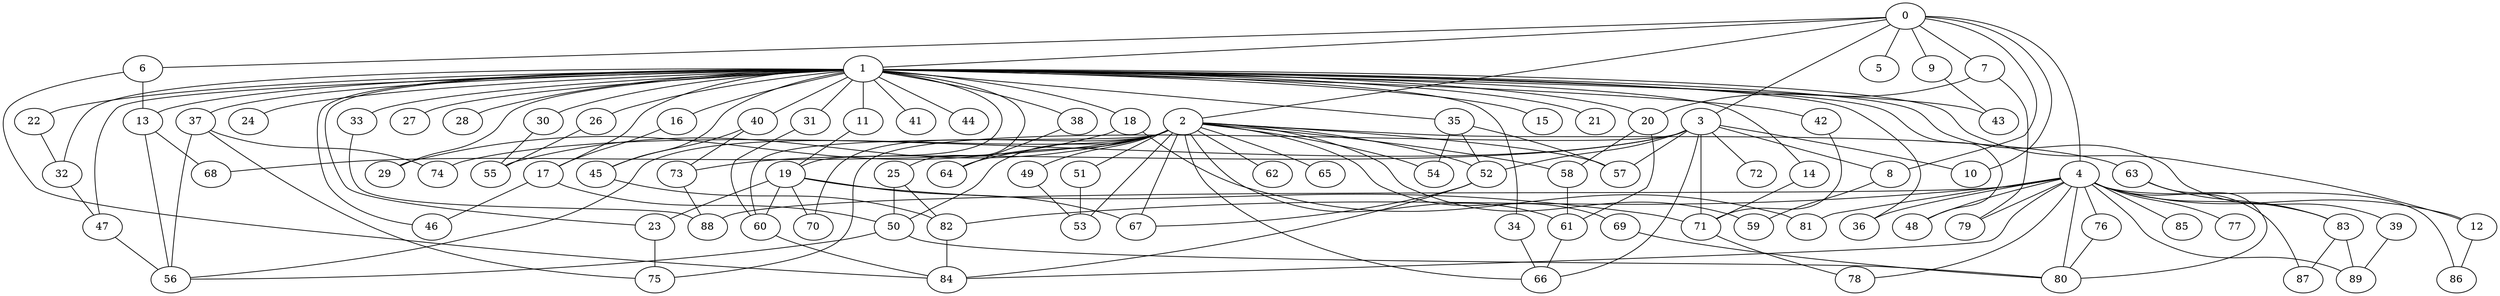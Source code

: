 
graph graphname {
    0 -- 1
0 -- 2
0 -- 3
0 -- 4
0 -- 5
0 -- 6
0 -- 7
0 -- 8
0 -- 9
0 -- 10
1 -- 11
1 -- 12
1 -- 13
1 -- 14
1 -- 15
1 -- 16
1 -- 17
1 -- 18
1 -- 19
1 -- 20
1 -- 21
1 -- 22
1 -- 23
1 -- 24
1 -- 25
1 -- 26
1 -- 27
1 -- 28
1 -- 29
1 -- 30
1 -- 31
1 -- 32
1 -- 33
1 -- 34
1 -- 35
1 -- 36
1 -- 37
1 -- 38
1 -- 39
1 -- 40
1 -- 41
1 -- 42
1 -- 43
1 -- 44
1 -- 45
1 -- 46
1 -- 47
1 -- 48
2 -- 49
2 -- 50
2 -- 51
2 -- 52
2 -- 53
2 -- 54
2 -- 55
2 -- 56
2 -- 57
2 -- 58
2 -- 59
2 -- 60
2 -- 61
2 -- 62
2 -- 63
2 -- 64
2 -- 65
2 -- 66
2 -- 67
2 -- 68
2 -- 69
2 -- 70
3 -- 71
3 -- 72
3 -- 73
3 -- 74
3 -- 75
3 -- 66
3 -- 52
3 -- 10
3 -- 57
3 -- 8
4 -- 76
4 -- 77
4 -- 78
4 -- 79
4 -- 80
4 -- 81
4 -- 82
4 -- 83
4 -- 84
4 -- 85
4 -- 86
4 -- 87
4 -- 88
4 -- 89
4 -- 36
4 -- 12
4 -- 48
6 -- 84
6 -- 13
7 -- 79
7 -- 20
8 -- 59
9 -- 43
11 -- 19
12 -- 86
13 -- 68
13 -- 56
14 -- 71
16 -- 17
17 -- 46
17 -- 50
18 -- 81
18 -- 29
19 -- 70
19 -- 60
19 -- 71
19 -- 67
19 -- 23
20 -- 61
20 -- 58
22 -- 32
23 -- 75
25 -- 50
25 -- 82
26 -- 55
30 -- 55
31 -- 60
32 -- 47
33 -- 88
34 -- 66
35 -- 54
35 -- 57
35 -- 52
37 -- 56
37 -- 75
37 -- 74
38 -- 64
39 -- 89
40 -- 45
40 -- 73
42 -- 71
45 -- 82
47 -- 56
49 -- 53
50 -- 56
50 -- 80
51 -- 53
52 -- 67
52 -- 84
58 -- 61
60 -- 84
61 -- 66
63 -- 80
63 -- 83
69 -- 80
71 -- 78
73 -- 88
76 -- 80
82 -- 84
83 -- 89
83 -- 87

}
